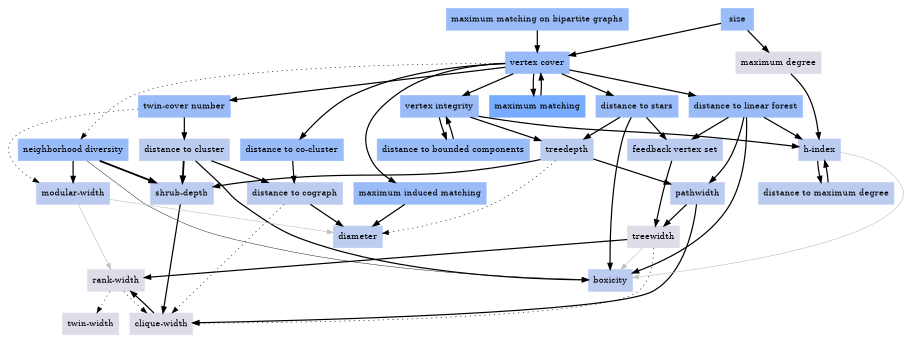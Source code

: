 digraph local_veU7Jf {
	node [color=lightblue2 style=filled]
	margin=0.04 size="6,6"
	"n_UyQ5yM" [label="maximum degree" URL="/parameters/html/UyQ5yM" color="#dddde8" shape=box]
	"n_RPTCxd" [label="distance to bounded components" URL="/parameters/html/RPTCxd" color="#99bcf8" shape=box]
	"n_NTgNzT" [label="shrub-depth" URL="/parameters/html/NTgNzT" color="#bbccf0" shape=box]
	"n_Z10jME" [label="distance to stars" URL="/parameters/html/Z10jME" color="#99bcf8" shape=box]
	"n_GNOiyB" [label="feedback vertex set" URL="/parameters/html/GNOiyB" color="#bbccf0" shape=box]
	"n_4lp9Yj" [label="vertex cover" URL="/parameters/html/4lp9Yj" color="#99bcf8" shape=box]
	"n_vMs3RS" [label="neighborhood diversity" URL="/parameters/html/vMs3RS" color="#99bcf8" shape=box]
	"n_hbfWwE" [label="distance to co-cluster" URL="/parameters/html/hbfWwE" color="#99bcf8" shape=box]
	"n_fojquT" [label="rank-width" URL="/parameters/html/fojquT" color="#dddde8" shape=box]
	"n_a7MpiT" [label="boxicity" URL="/parameters/html/a7MpiT" color="#bbccf0" shape=box]
	"n_veU7Jf" [label="maximum matching" URL="/parameters/html/veU7Jf" color="#78acff" shape=box]
	"n_F1NpDy" [label="size" URL="/parameters/html/F1NpDy" color="#99bcf8" shape=box]
	"n_aXw3Co" [label="distance to cluster" URL="/parameters/html/aXw3Co" color="#bbccf0" shape=box]
	"n_p4bTjp" [label="diameter" URL="/parameters/html/p4bTjp" color="#bbccf0" shape=box]
	"n_VHClqR" [label="pathwidth" URL="/parameters/html/VHClqR" color="#bbccf0" shape=box]
	"n_KVhJFB" [label="vertex integrity" URL="/parameters/html/KVhJFB" color="#99bcf8" shape=box]
	"n_kRR8zx" [label="distance to maximum degree" URL="/parameters/html/kRR8zx" color="#bbccf0" shape=box]
	"n_8Mm5qJ" [label="maximum matching on bipartite graphs" URL="/parameters/html/8Mm5qJ" color="#99bcf8" shape=box]
	"n_yk7XP0" [label="distance to linear forest" URL="/parameters/html/yk7XP0" color="#99bcf8" shape=box]
	"n_MUnHA0" [label="twin-cover number" URL="/parameters/html/MUnHA0" color="#99bcf8" shape=box]
	"n_5Q7fuR" [label="treewidth" URL="/parameters/html/5Q7fuR" color="#dddde8" shape=box]
	"n_KEP2qM" [label="treedepth" URL="/parameters/html/KEP2qM" color="#bbccf0" shape=box]
	"n_GzMYlT" [label="maximum induced matching" URL="/parameters/html/GzMYlT" color="#99bcf8" shape=box]
	"n_wg5HuV" [label="clique-width" URL="/parameters/html/wg5HuV" color="#dddde8" shape=box]
	"n_uDXX2i" [label="distance to cograph" URL="/parameters/html/uDXX2i" color="#bbccf0" shape=box]
	"n_GNTwUS" [label="h-index" URL="/parameters/html/GNTwUS" color="#bbccf0" shape=box]
	"n_4bj71L" [label="modular-width" URL="/parameters/html/4bj71L" color="#bbccf0" shape=box]
	"n_OrH7et" [label="twin-width" URL="/parameters/html/OrH7et" color="#dddde8" shape=box]
	"n_4lp9Yj" -> "n_hbfWwE" [label="" decorate=true lblstyle="above, sloped" weight="100" penwidth="2.0"]
	"n_aXw3Co" -> "n_a7MpiT" [label="" decorate=true lblstyle="above, sloped" weight="100" penwidth="2.0"]
	"n_aXw3Co" -> "n_NTgNzT" [label="" decorate=true lblstyle="above, sloped" weight="100" penwidth="3.0"]
	"n_MUnHA0" -> "n_aXw3Co" [label="" decorate=true lblstyle="above, sloped" weight="100" penwidth="2.0"]
	"n_4lp9Yj" -> "n_MUnHA0" [label="" decorate=true lblstyle="above, sloped" weight="100" penwidth="2.0"]
	"n_4lp9Yj" -> "n_Z10jME" [label="" decorate=true lblstyle="above, sloped" weight="100" penwidth="2.0"]
	"n_5Q7fuR" -> "n_a7MpiT" [label="" decorate=true lblstyle="above, sloped" color="gray" weight="1"]
	"n_vMs3RS" -> "n_a7MpiT" [label="" decorate=true lblstyle="above, sloped" weight="20" penwidth="0.7"]
	"n_GzMYlT" -> "n_p4bTjp" [label="" decorate=true lblstyle="above, sloped" weight="100" penwidth="2.0"]
	"n_KEP2qM" -> "n_p4bTjp" [label="" decorate=true lblstyle="above, sloped" style="dotted" weight="1" penwidth="1.0"]
	"n_yk7XP0" -> "n_GNOiyB" [label="" decorate=true lblstyle="above, sloped" weight="100" penwidth="2.0"]
	"n_KEP2qM" -> "n_VHClqR" [label="" decorate=true lblstyle="above, sloped" weight="100" penwidth="2.0"]
	"n_GNTwUS" -> "n_a7MpiT" [label="" decorate=true lblstyle="above, sloped" color="gray" weight="1"]
	"n_Z10jME" -> "n_KEP2qM" [label="" decorate=true lblstyle="above, sloped" weight="100" penwidth="2.0"]
	"n_4lp9Yj" -> "n_KVhJFB" [label="" decorate=true lblstyle="above, sloped" weight="100" penwidth="2.0"]
	"n_Z10jME" -> "n_a7MpiT" [label="" decorate=true lblstyle="above, sloped" weight="100" penwidth="2.0"]
	"n_hbfWwE" -> "n_uDXX2i" [label="" decorate=true lblstyle="above, sloped" weight="100" penwidth="2.0"]
	"n_vMs3RS" -> "n_NTgNzT" [label="" decorate=true lblstyle="above, sloped" weight="100" penwidth="3.0"]
	"n_4lp9Yj" -> "n_veU7Jf" [label="" decorate=true lblstyle="above, sloped" weight="100" penwidth="2.0"]
	"n_F1NpDy" -> "n_UyQ5yM" [label="" decorate=true lblstyle="above, sloped" weight="100" penwidth="2.0"]
	"n_uDXX2i" -> "n_wg5HuV" [label="" decorate=true lblstyle="above, sloped" style="dotted" weight="1" penwidth="1.0"]
	"n_yk7XP0" -> "n_GNTwUS" [label="" decorate=true lblstyle="above, sloped" weight="100" penwidth="2.0"]
	"n_F1NpDy" -> "n_4lp9Yj" [label="" decorate=true lblstyle="above, sloped" weight="100" penwidth="2.0"]
	"n_VHClqR" -> "n_5Q7fuR" [label="" decorate=true lblstyle="above, sloped" weight="100" penwidth="2.0"]
	"n_wg5HuV" -> "n_fojquT" [label="" decorate=true lblstyle="above, sloped" weight="100" penwidth="2.0"]
	"n_4bj71L" -> "n_p4bTjp" [label="" decorate=true lblstyle="above, sloped" color="gray" weight="1"]
	"n_KVhJFB" -> "n_GNTwUS" [label="" decorate=true lblstyle="above, sloped" weight="100" penwidth="2.0"]
	"n_KVhJFB" -> "n_KEP2qM" [label="" decorate=true lblstyle="above, sloped" weight="100" penwidth="2.0"]
	"n_UyQ5yM" -> "n_GNTwUS" [label="" decorate=true lblstyle="above, sloped" weight="100" penwidth="2.0"]
	"n_yk7XP0" -> "n_VHClqR" [label="" decorate=true lblstyle="above, sloped" weight="100" penwidth="2.0"]
	"n_Z10jME" -> "n_GNOiyB" [label="" decorate=true lblstyle="above, sloped" weight="100" penwidth="2.0"]
	"n_yk7XP0" -> "n_a7MpiT" [label="" decorate=true lblstyle="above, sloped" weight="100" penwidth="2.0"]
	"n_4bj71L" -> "n_fojquT" [label="" decorate=true lblstyle="above, sloped" color="gray" weight="1"]
	"n_VHClqR" -> "n_wg5HuV" [label="" decorate=true lblstyle="above, sloped" weight="100" penwidth="2.0"]
	"n_GNOiyB" -> "n_5Q7fuR" [label="" decorate=true lblstyle="above, sloped" weight="100" penwidth="2.0"]
	"n_NTgNzT" -> "n_wg5HuV" [label="" decorate=true lblstyle="above, sloped" weight="100" penwidth="2.0"]
	"n_MUnHA0" -> "n_4bj71L" [label="" decorate=true lblstyle="above, sloped" style="dotted" weight="1" penwidth="1.0"]
	"n_aXw3Co" -> "n_uDXX2i" [label="" decorate=true lblstyle="above, sloped" weight="100" penwidth="2.0"]
	"n_4lp9Yj" -> "n_GzMYlT" [label="" decorate=true lblstyle="above, sloped" weight="100" penwidth="2.0"]
	"n_uDXX2i" -> "n_p4bTjp" [label="" decorate=true lblstyle="above, sloped" weight="100" penwidth="2.0"]
	"n_GNTwUS" -> "n_kRR8zx" [label="" decorate=true lblstyle="above, sloped" weight="100" penwidth="2.0"]
	"n_veU7Jf" -> "n_4lp9Yj" [label="" decorate=true lblstyle="above, sloped" weight="100" penwidth="2.0"]
	"n_RPTCxd" -> "n_KVhJFB" [label="" decorate=true lblstyle="above, sloped" weight="100" penwidth="2.0"]
	"n_fojquT" -> "n_wg5HuV" [label="" decorate=true lblstyle="above, sloped" style="dotted" weight="1" penwidth="1.0"]
	"n_5Q7fuR" -> "n_wg5HuV" [label="" decorate=true lblstyle="above, sloped" style="dotted" weight="1" penwidth="1.0"]
	"n_KEP2qM" -> "n_NTgNzT" [label="" decorate=true lblstyle="above, sloped" weight="100" penwidth="2.0"]
	"n_kRR8zx" -> "n_GNTwUS" [label="" decorate=true lblstyle="above, sloped" weight="100" penwidth="2.0"]
	"n_KVhJFB" -> "n_RPTCxd" [label="" decorate=true lblstyle="above, sloped" weight="100" penwidth="2.0"]
	"n_fojquT" -> "n_OrH7et" [label="" decorate=true lblstyle="above, sloped" style="dotted" weight="1" penwidth="0.8"]
	"n_vMs3RS" -> "n_4bj71L" [label="" decorate=true lblstyle="above, sloped" weight="100" penwidth="2.0"]
	"n_8Mm5qJ" -> "n_4lp9Yj" [label="" decorate=true lblstyle="above, sloped" weight="100" penwidth="2.0"]
	"n_4lp9Yj" -> "n_vMs3RS" [label="" decorate=true lblstyle="above, sloped" style="dotted" weight="1" penwidth="1.0"]
	"n_4lp9Yj" -> "n_yk7XP0" [label="" decorate=true lblstyle="above, sloped" weight="100" penwidth="2.0"]
	"n_5Q7fuR" -> "n_fojquT" [label="" decorate=true lblstyle="above, sloped" weight="100" penwidth="2.0"]
}
